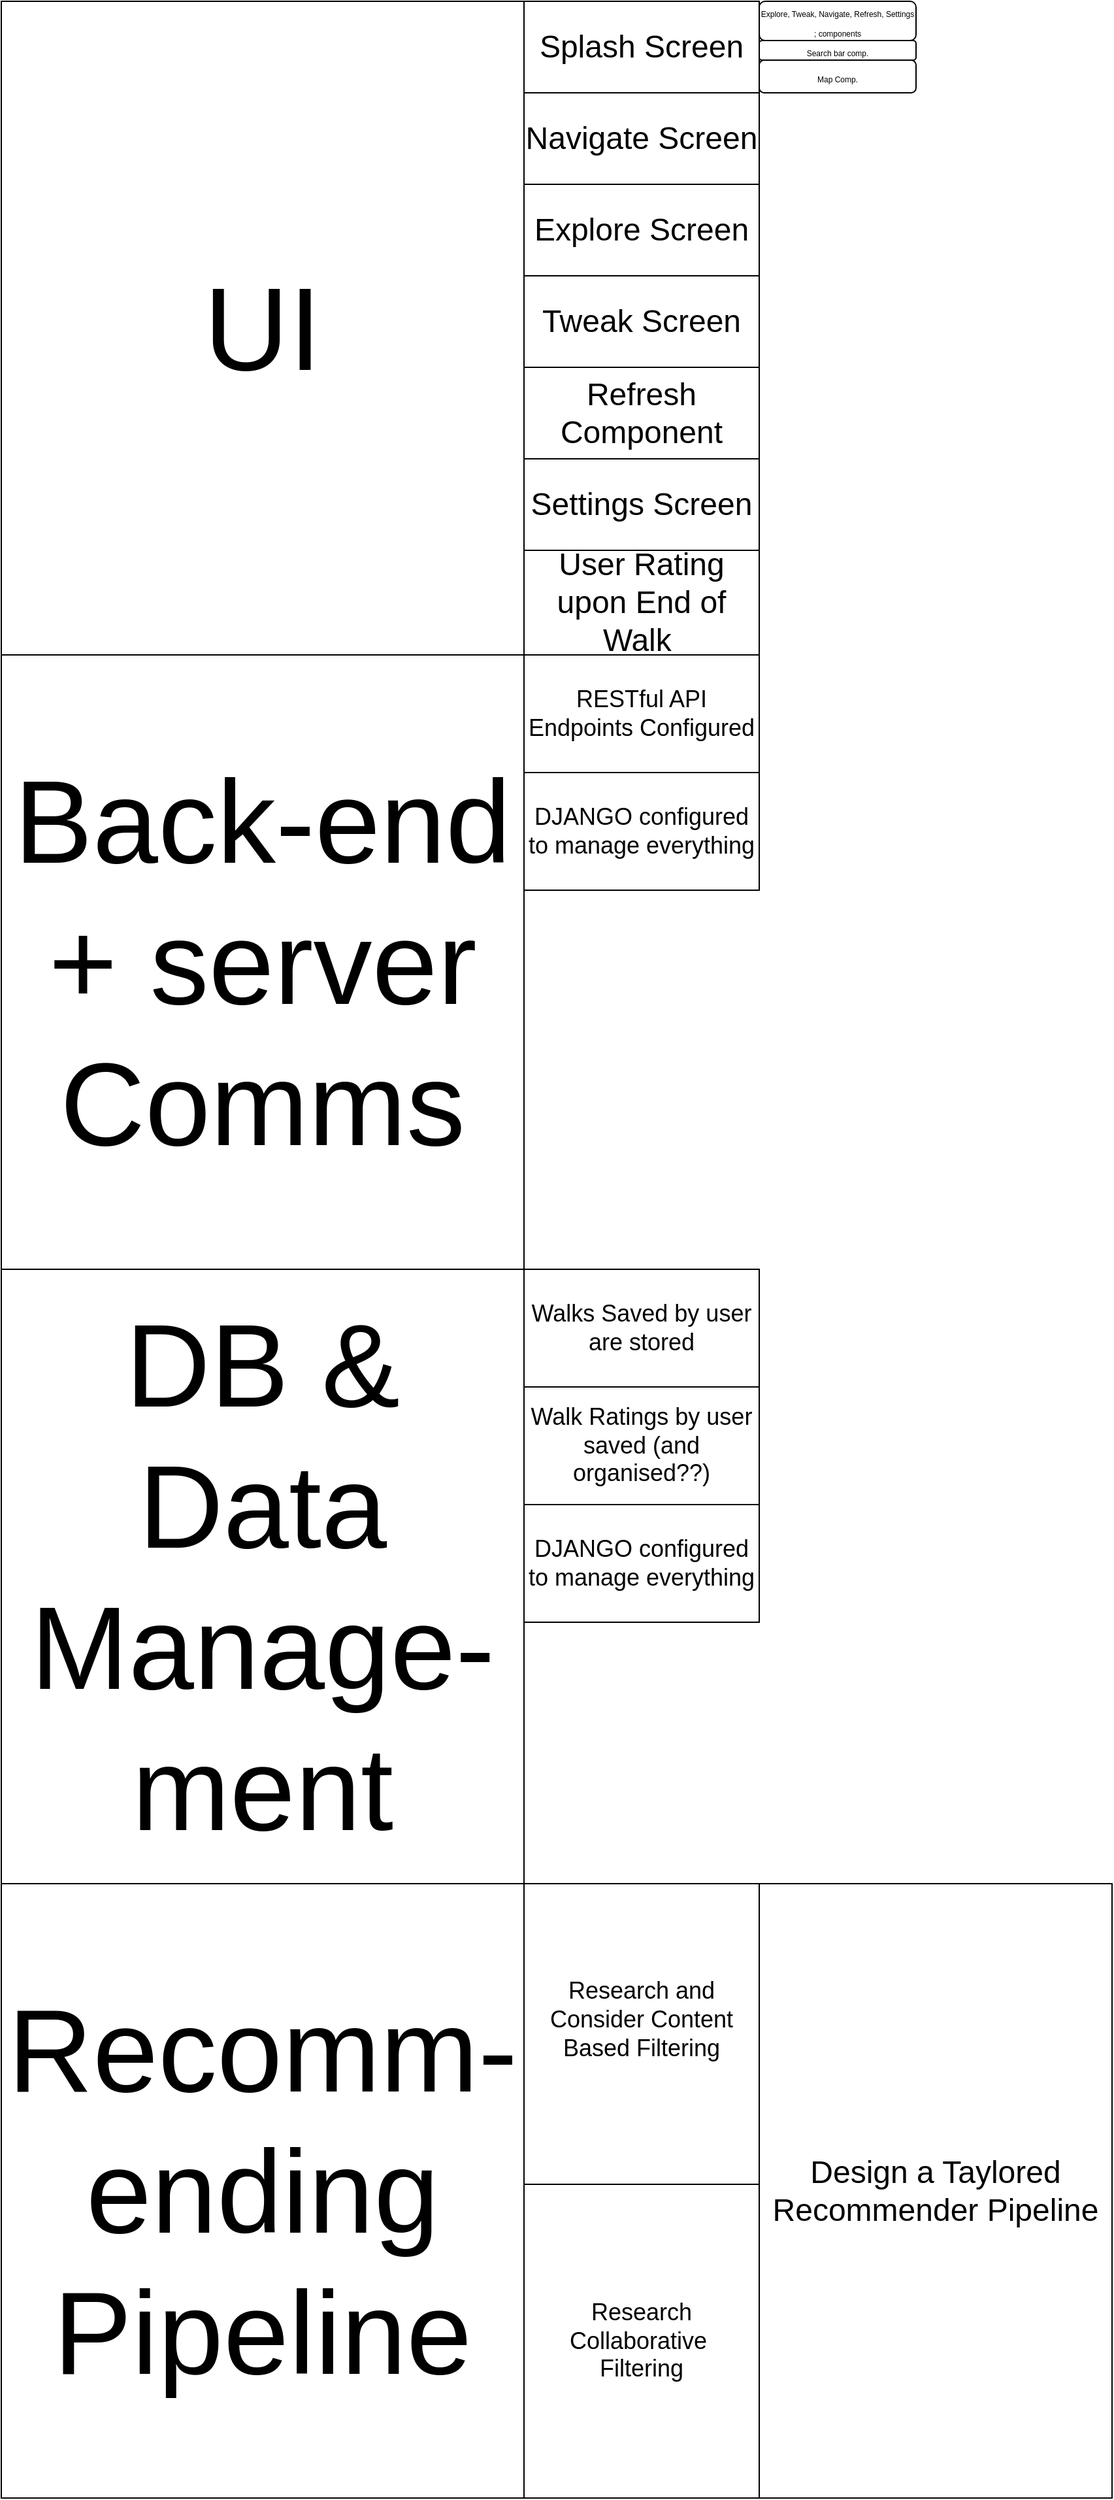 <mxfile version="24.2.3" type="github">
  <diagram name="Page-1" id="Z43HYbOb06iZJgcrgzqE">
    <mxGraphModel dx="1469" dy="909" grid="1" gridSize="10" guides="1" tooltips="1" connect="1" arrows="1" fold="1" page="1" pageScale="1" pageWidth="2000" pageHeight="2000" math="0" shadow="0">
      <root>
        <mxCell id="0" />
        <mxCell id="1" parent="0" />
        <mxCell id="Am7SAXZQbyqky8bTvC-_-1" value="&lt;font style=&quot;font-size: 90px;&quot;&gt;Back-end + server Comms&lt;/font&gt;" style="rounded=0;whiteSpace=wrap;html=1;" vertex="1" parent="1">
          <mxGeometry x="80" y="570" width="400" height="470" as="geometry" />
        </mxCell>
        <mxCell id="Am7SAXZQbyqky8bTvC-_-2" value="&lt;font style=&quot;font-size: 90px;&quot;&gt;UI&lt;/font&gt;" style="rounded=0;whiteSpace=wrap;html=1;" vertex="1" parent="1">
          <mxGeometry x="80" y="70" width="400" height="500" as="geometry" />
        </mxCell>
        <mxCell id="Am7SAXZQbyqky8bTvC-_-4" value="&lt;font style=&quot;font-size: 90px;&quot;&gt;DB &amp;amp; Data Manage-m&lt;/font&gt;&lt;span style=&quot;font-size: 90px; background-color: initial;&quot;&gt;ent&lt;/span&gt;" style="rounded=0;whiteSpace=wrap;html=1;" vertex="1" parent="1">
          <mxGeometry x="80" y="1040" width="400" height="470" as="geometry" />
        </mxCell>
        <mxCell id="Am7SAXZQbyqky8bTvC-_-5" value="&lt;font style=&quot;font-size: 90px;&quot;&gt;Recomm-ending Pipeline&lt;/font&gt;" style="rounded=0;whiteSpace=wrap;html=1;" vertex="1" parent="1">
          <mxGeometry x="80" y="1510" width="400" height="470" as="geometry" />
        </mxCell>
        <mxCell id="Am7SAXZQbyqky8bTvC-_-6" value="&lt;font style=&quot;font-size: 24px;&quot;&gt;Splash Screen&lt;/font&gt;" style="rounded=0;whiteSpace=wrap;html=1;" vertex="1" parent="1">
          <mxGeometry x="480" y="70" width="180" height="70" as="geometry" />
        </mxCell>
        <mxCell id="Am7SAXZQbyqky8bTvC-_-8" value="&lt;span style=&quot;font-size: 24px;&quot;&gt;Explore Screen&lt;/span&gt;" style="rounded=0;whiteSpace=wrap;html=1;" vertex="1" parent="1">
          <mxGeometry x="480" y="210" width="180" height="70" as="geometry" />
        </mxCell>
        <mxCell id="Am7SAXZQbyqky8bTvC-_-9" value="&lt;font style=&quot;font-size: 24px;&quot;&gt;Tweak Screen&lt;/font&gt;" style="rounded=0;whiteSpace=wrap;html=1;" vertex="1" parent="1">
          <mxGeometry x="480" y="280" width="180" height="70" as="geometry" />
        </mxCell>
        <mxCell id="Am7SAXZQbyqky8bTvC-_-10" value="&lt;font style=&quot;font-size: 24px;&quot;&gt;Refresh Component&lt;/font&gt;" style="rounded=0;whiteSpace=wrap;html=1;" vertex="1" parent="1">
          <mxGeometry x="480" y="350" width="180" height="70" as="geometry" />
        </mxCell>
        <mxCell id="Am7SAXZQbyqky8bTvC-_-11" value="&lt;font style=&quot;font-size: 24px;&quot;&gt;Settings Screen&lt;/font&gt;" style="rounded=0;whiteSpace=wrap;html=1;" vertex="1" parent="1">
          <mxGeometry x="480" y="420" width="180" height="70" as="geometry" />
        </mxCell>
        <mxCell id="Am7SAXZQbyqky8bTvC-_-12" value="&lt;font style=&quot;font-size: 24px;&quot;&gt;User Rating upon End of Walk&amp;nbsp;&lt;/font&gt;" style="rounded=0;whiteSpace=wrap;html=1;" vertex="1" parent="1">
          <mxGeometry x="480" y="490" width="180" height="80" as="geometry" />
        </mxCell>
        <mxCell id="Am7SAXZQbyqky8bTvC-_-15" value="&lt;font style=&quot;font-size: 18px;&quot;&gt;RESTful API Endpoints Configured&lt;/font&gt;" style="rounded=0;whiteSpace=wrap;html=1;" vertex="1" parent="1">
          <mxGeometry x="480" y="570" width="180" height="90" as="geometry" />
        </mxCell>
        <mxCell id="Am7SAXZQbyqky8bTvC-_-17" value="&lt;font style=&quot;font-size: 18px;&quot;&gt;DJANGO configured to manage everything&lt;/font&gt;" style="rounded=0;whiteSpace=wrap;html=1;" vertex="1" parent="1">
          <mxGeometry x="480" y="660" width="180" height="90" as="geometry" />
        </mxCell>
        <mxCell id="Am7SAXZQbyqky8bTvC-_-18" value="&lt;span style=&quot;font-size: 18px;&quot;&gt;Walks Saved by user are stored&lt;/span&gt;" style="rounded=0;whiteSpace=wrap;html=1;" vertex="1" parent="1">
          <mxGeometry x="480" y="1040" width="180" height="90" as="geometry" />
        </mxCell>
        <mxCell id="Am7SAXZQbyqky8bTvC-_-19" value="&lt;font style=&quot;font-size: 18px;&quot;&gt;DJANGO configured to manage everything&lt;/font&gt;" style="rounded=0;whiteSpace=wrap;html=1;" vertex="1" parent="1">
          <mxGeometry x="480" y="1220" width="180" height="90" as="geometry" />
        </mxCell>
        <mxCell id="Am7SAXZQbyqky8bTvC-_-21" value="&lt;span style=&quot;font-size: 18px;&quot;&gt;Research Collaborative&amp;nbsp;&lt;/span&gt;&lt;div&gt;&lt;span style=&quot;font-size: 18px;&quot;&gt;Filtering&lt;/span&gt;&lt;/div&gt;" style="rounded=0;whiteSpace=wrap;html=1;" vertex="1" parent="1">
          <mxGeometry x="480" y="1740" width="180" height="240" as="geometry" />
        </mxCell>
        <mxCell id="Am7SAXZQbyqky8bTvC-_-22" value="&lt;font style=&quot;font-size: 18px;&quot;&gt;Research and Consider Content Based Filtering&lt;/font&gt;&lt;div&gt;&lt;font style=&quot;font-size: 18px;&quot;&gt;&lt;br&gt;&lt;/font&gt;&lt;/div&gt;" style="rounded=0;whiteSpace=wrap;html=1;" vertex="1" parent="1">
          <mxGeometry x="480" y="1510" width="180" height="230" as="geometry" />
        </mxCell>
        <mxCell id="Am7SAXZQbyqky8bTvC-_-23" value="&lt;font style=&quot;font-size: 24px;&quot;&gt;Design a Taylored Recommender Pipeline&lt;/font&gt;" style="rounded=0;whiteSpace=wrap;html=1;" vertex="1" parent="1">
          <mxGeometry x="660" y="1510" width="270" height="470" as="geometry" />
        </mxCell>
        <mxCell id="Am7SAXZQbyqky8bTvC-_-24" value="&lt;div style=&quot;&quot;&gt;&lt;span style=&quot;font-size: 6px; background-color: initial;&quot;&gt;Explore, Tweak, Navigate, Refresh, Settings ; components&lt;/span&gt;&lt;/div&gt;" style="rounded=1;whiteSpace=wrap;html=1;align=center;" vertex="1" parent="1">
          <mxGeometry x="660" y="70" width="120" height="30" as="geometry" />
        </mxCell>
        <mxCell id="Am7SAXZQbyqky8bTvC-_-25" value="&lt;font style=&quot;font-size: 6px;&quot;&gt;Search bar comp.&lt;/font&gt;" style="rounded=1;whiteSpace=wrap;html=1;" vertex="1" parent="1">
          <mxGeometry x="660" y="100" width="120" height="15" as="geometry" />
        </mxCell>
        <mxCell id="Am7SAXZQbyqky8bTvC-_-26" value="&lt;span style=&quot;font-size: 24px;&quot;&gt;Navigate&lt;/span&gt;&lt;span style=&quot;font-size: 24px; background-color: initial;&quot;&gt;&amp;nbsp;Screen&lt;/span&gt;" style="rounded=0;whiteSpace=wrap;html=1;" vertex="1" parent="1">
          <mxGeometry x="480" y="140" width="180" height="70" as="geometry" />
        </mxCell>
        <mxCell id="Am7SAXZQbyqky8bTvC-_-28" value="&lt;font style=&quot;font-size: 6px;&quot;&gt;Map Comp.&lt;/font&gt;" style="rounded=1;whiteSpace=wrap;html=1;" vertex="1" parent="1">
          <mxGeometry x="660" y="115" width="120" height="25" as="geometry" />
        </mxCell>
        <mxCell id="Am7SAXZQbyqky8bTvC-_-29" value="&lt;span style=&quot;font-size: 18px;&quot;&gt;Walk Ratings by user saved (and organised??)&lt;/span&gt;" style="rounded=0;whiteSpace=wrap;html=1;" vertex="1" parent="1">
          <mxGeometry x="480" y="1130" width="180" height="90" as="geometry" />
        </mxCell>
      </root>
    </mxGraphModel>
  </diagram>
</mxfile>
